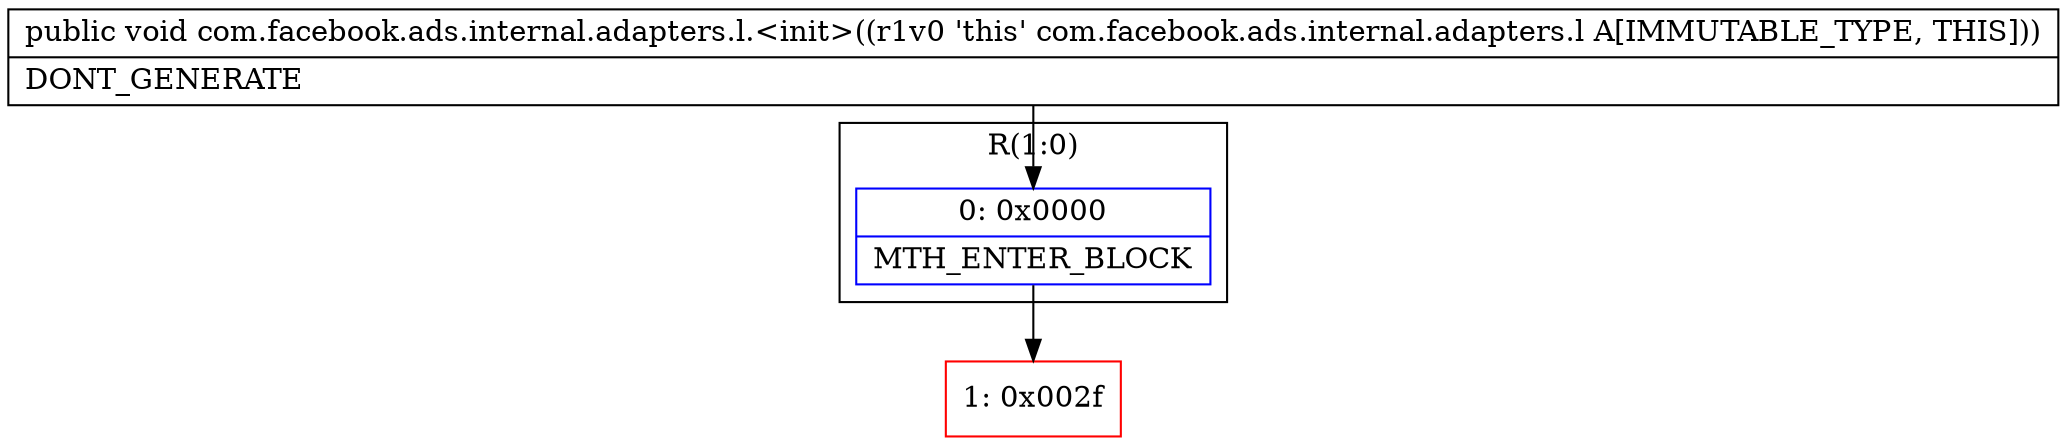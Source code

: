 digraph "CFG forcom.facebook.ads.internal.adapters.l.\<init\>()V" {
subgraph cluster_Region_819657028 {
label = "R(1:0)";
node [shape=record,color=blue];
Node_0 [shape=record,label="{0\:\ 0x0000|MTH_ENTER_BLOCK\l}"];
}
Node_1 [shape=record,color=red,label="{1\:\ 0x002f}"];
MethodNode[shape=record,label="{public void com.facebook.ads.internal.adapters.l.\<init\>((r1v0 'this' com.facebook.ads.internal.adapters.l A[IMMUTABLE_TYPE, THIS]))  | DONT_GENERATE\l}"];
MethodNode -> Node_0;
Node_0 -> Node_1;
}

